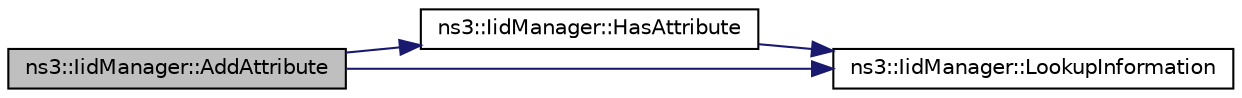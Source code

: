 digraph "ns3::IidManager::AddAttribute"
{
 // LATEX_PDF_SIZE
  edge [fontname="Helvetica",fontsize="10",labelfontname="Helvetica",labelfontsize="10"];
  node [fontname="Helvetica",fontsize="10",shape=record];
  rankdir="LR";
  Node1 [label="ns3::IidManager::AddAttribute",height=0.2,width=0.4,color="black", fillcolor="grey75", style="filled", fontcolor="black",tooltip="Record a new attribute in a type id."];
  Node1 -> Node2 [color="midnightblue",fontsize="10",style="solid",fontname="Helvetica"];
  Node2 [label="ns3::IidManager::HasAttribute",height=0.2,width=0.4,color="black", fillcolor="white", style="filled",URL="$classns3_1_1_iid_manager.html#aa6ce275dd09bdd19ea6eb3373b4ccc98",tooltip="Check if a type id has a given Attribute."];
  Node2 -> Node3 [color="midnightblue",fontsize="10",style="solid",fontname="Helvetica"];
  Node3 [label="ns3::IidManager::LookupInformation",height=0.2,width=0.4,color="black", fillcolor="white", style="filled",URL="$classns3_1_1_iid_manager.html#a84af06b798b21fa700469a3ac5f65f3f",tooltip="Retrieve the information record for a type."];
  Node1 -> Node3 [color="midnightblue",fontsize="10",style="solid",fontname="Helvetica"];
}
